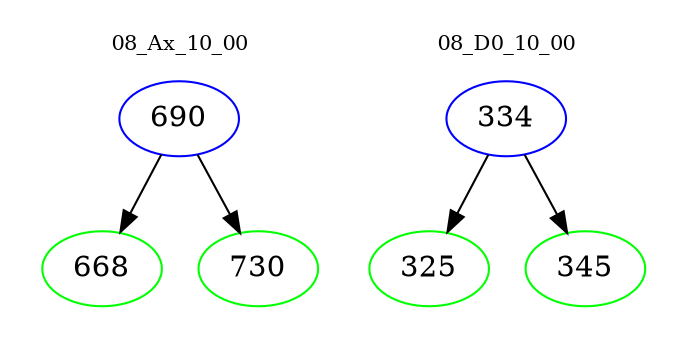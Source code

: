 digraph{
subgraph cluster_0 {
color = white
label = "08_Ax_10_00";
fontsize=10;
T0_690 [label="690", color="blue"]
T0_690 -> T0_668 [color="black"]
T0_668 [label="668", color="green"]
T0_690 -> T0_730 [color="black"]
T0_730 [label="730", color="green"]
}
subgraph cluster_1 {
color = white
label = "08_D0_10_00";
fontsize=10;
T1_334 [label="334", color="blue"]
T1_334 -> T1_325 [color="black"]
T1_325 [label="325", color="green"]
T1_334 -> T1_345 [color="black"]
T1_345 [label="345", color="green"]
}
}
